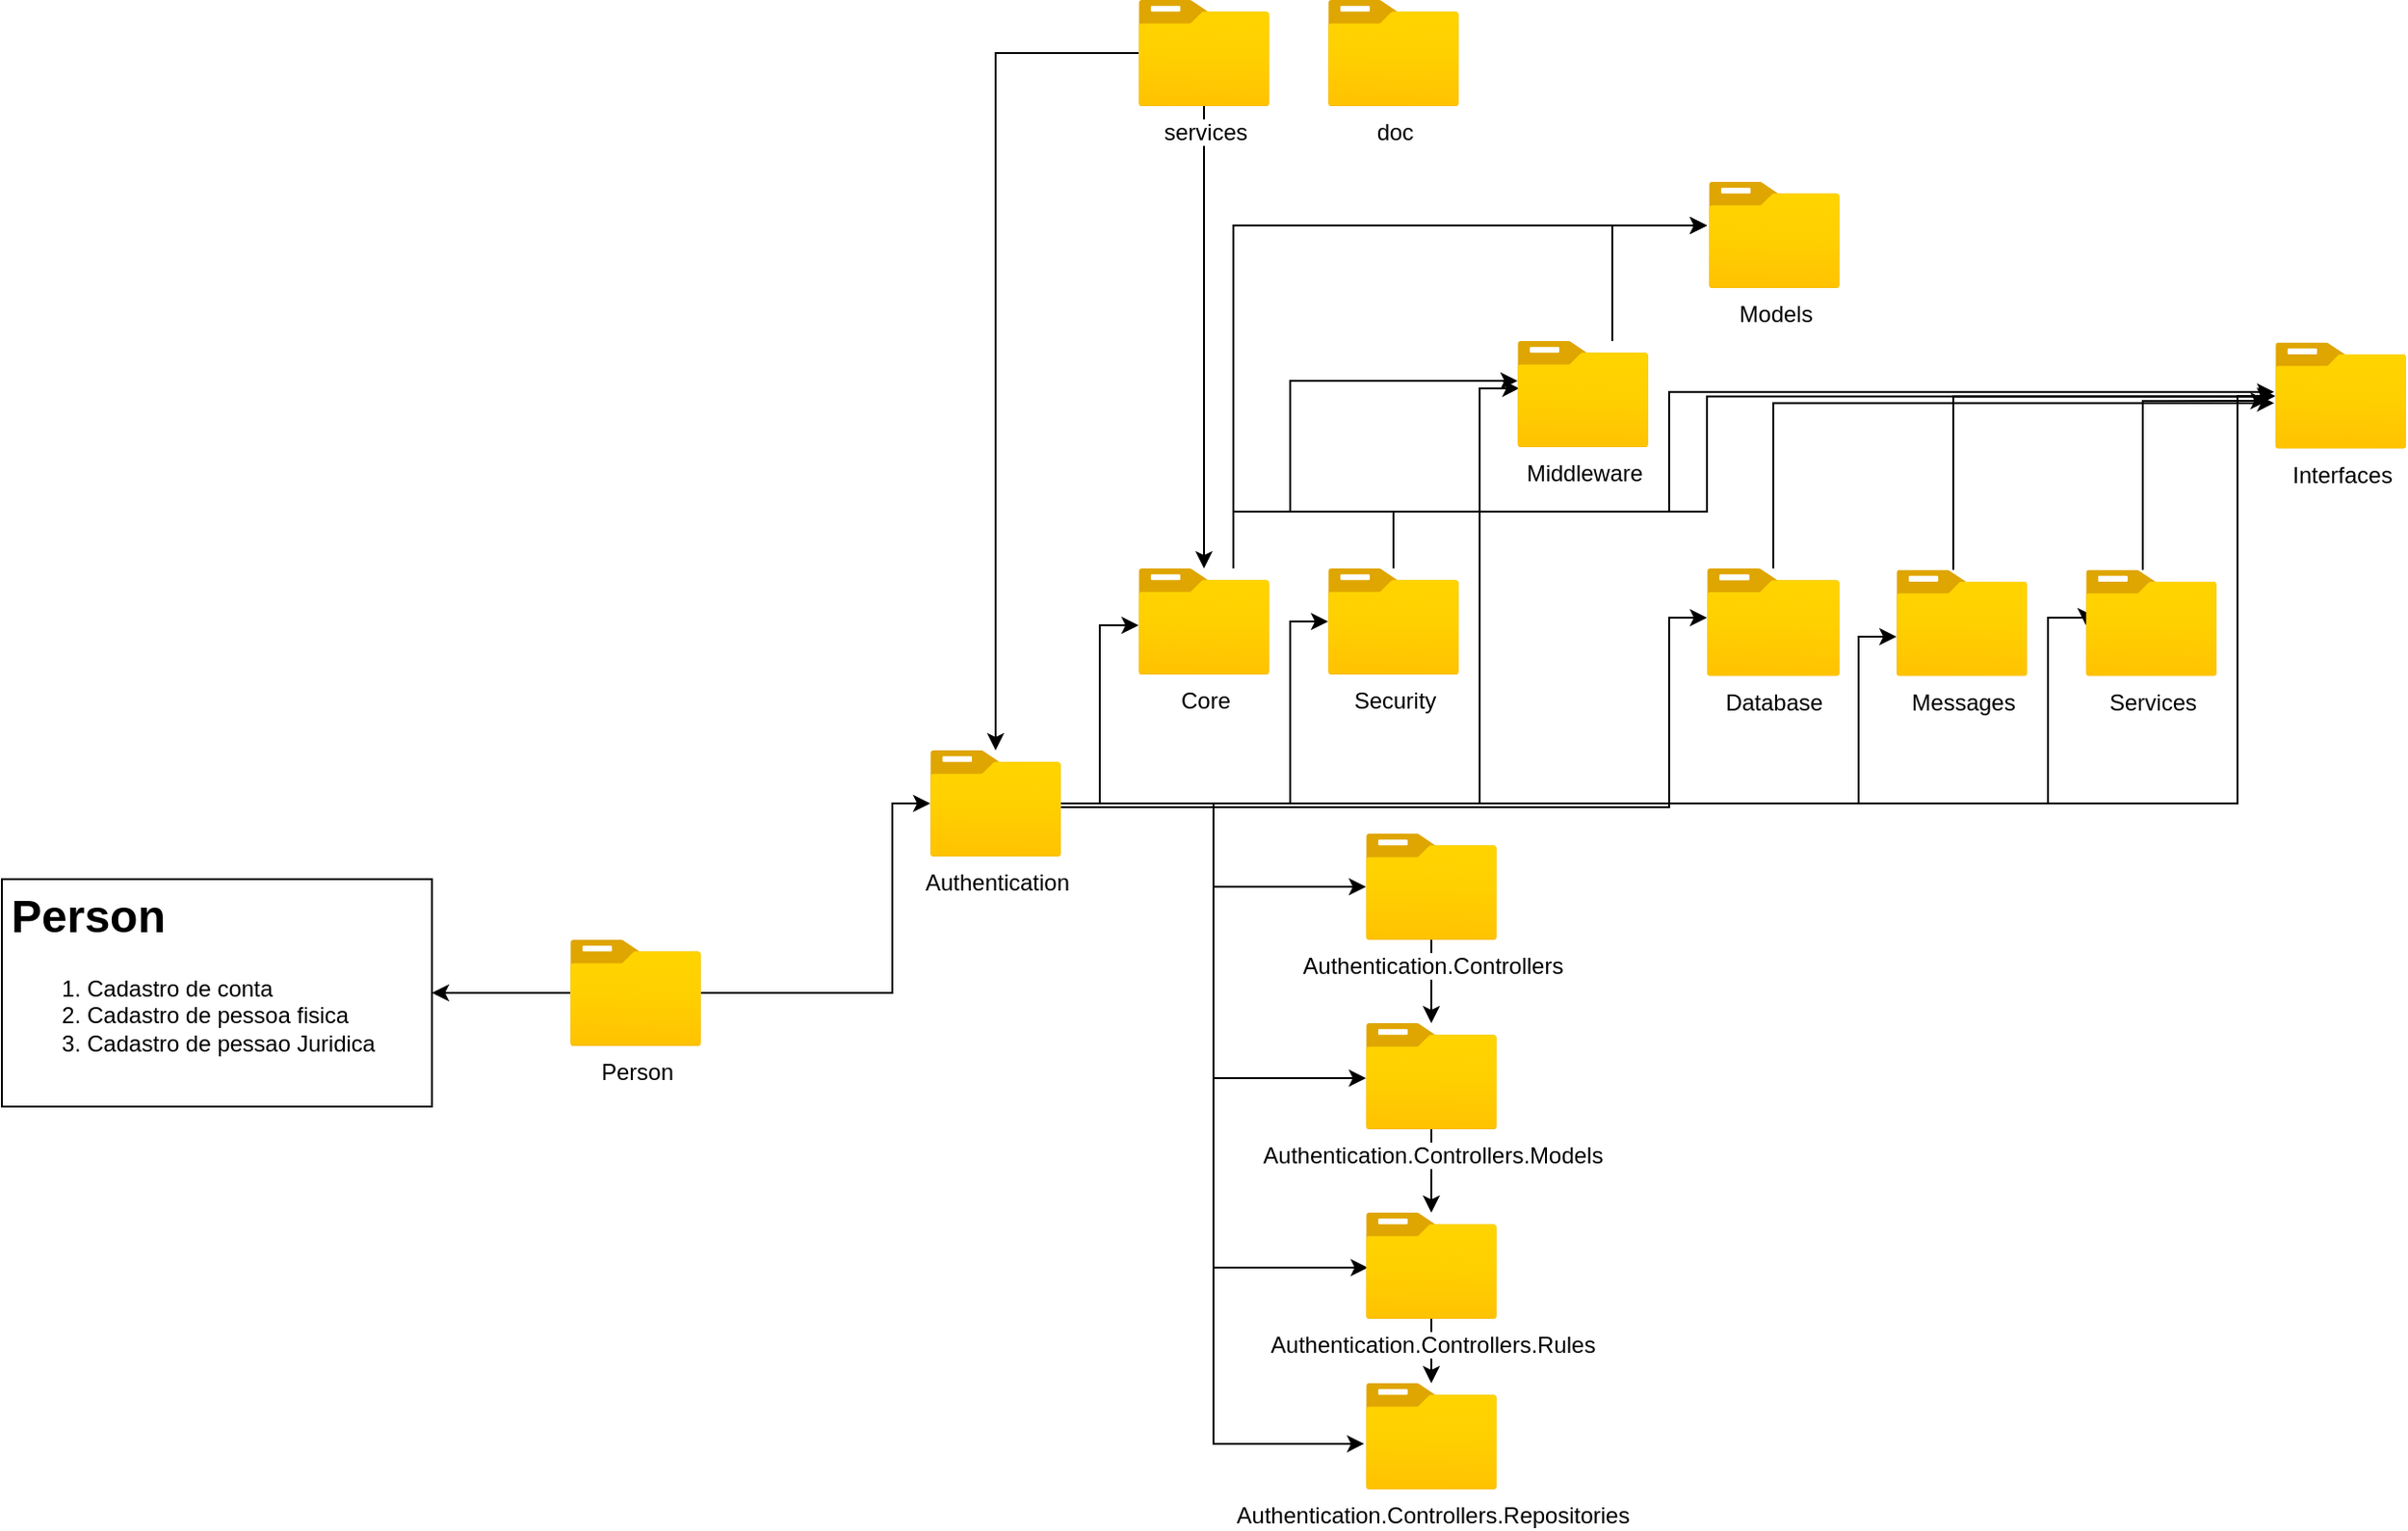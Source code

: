 <mxfile version="21.1.2" type="device">
  <diagram name="Página-1" id="8lO5YuwHTe5ZWZncJy4n">
    <mxGraphModel dx="2261" dy="836" grid="1" gridSize="10" guides="1" tooltips="1" connect="1" arrows="1" fold="1" page="1" pageScale="1" pageWidth="827" pageHeight="1169" math="0" shadow="0">
      <root>
        <mxCell id="0" />
        <mxCell id="1" parent="0" />
        <mxCell id="NFcyPa3k-HNz7s-iys9D-1" value="doc" style="image;aspect=fixed;html=1;points=[];align=center;fontSize=12;image=img/lib/azure2/general/Folder_Blank.svg;" parent="1" vertex="1">
          <mxGeometry x="250" y="160" width="69" height="56.0" as="geometry" />
        </mxCell>
        <mxCell id="NFcyPa3k-HNz7s-iys9D-4" style="edgeStyle=orthogonalEdgeStyle;rounded=0;orthogonalLoop=1;jettySize=auto;html=1;" parent="1" source="NFcyPa3k-HNz7s-iys9D-2" target="NFcyPa3k-HNz7s-iys9D-3" edge="1">
          <mxGeometry relative="1" as="geometry" />
        </mxCell>
        <mxCell id="NFcyPa3k-HNz7s-iys9D-6" style="edgeStyle=orthogonalEdgeStyle;rounded=0;orthogonalLoop=1;jettySize=auto;html=1;" parent="1" source="NFcyPa3k-HNz7s-iys9D-2" target="NFcyPa3k-HNz7s-iys9D-5" edge="1">
          <mxGeometry relative="1" as="geometry" />
        </mxCell>
        <mxCell id="NFcyPa3k-HNz7s-iys9D-2" value="services&lt;br&gt;" style="image;aspect=fixed;html=1;points=[];align=center;fontSize=12;image=img/lib/azure2/general/Folder_Blank.svg;" parent="1" vertex="1">
          <mxGeometry x="150" y="160" width="69" height="56.0" as="geometry" />
        </mxCell>
        <mxCell id="NFcyPa3k-HNz7s-iys9D-10" style="edgeStyle=orthogonalEdgeStyle;rounded=0;orthogonalLoop=1;jettySize=auto;html=1;entryX=0;entryY=0.536;entryDx=0;entryDy=0;entryPerimeter=0;" parent="1" source="NFcyPa3k-HNz7s-iys9D-3" target="NFcyPa3k-HNz7s-iys9D-5" edge="1">
          <mxGeometry relative="1" as="geometry" />
        </mxCell>
        <mxCell id="NFcyPa3k-HNz7s-iys9D-15" style="edgeStyle=orthogonalEdgeStyle;rounded=0;orthogonalLoop=1;jettySize=auto;html=1;" parent="1" source="NFcyPa3k-HNz7s-iys9D-3" target="NFcyPa3k-HNz7s-iys9D-12" edge="1">
          <mxGeometry relative="1" as="geometry">
            <Array as="points">
              <mxPoint x="230" y="584" />
              <mxPoint x="230" y="488" />
            </Array>
          </mxGeometry>
        </mxCell>
        <mxCell id="NFcyPa3k-HNz7s-iys9D-16" style="edgeStyle=orthogonalEdgeStyle;rounded=0;orthogonalLoop=1;jettySize=auto;html=1;entryX=0.014;entryY=0.446;entryDx=0;entryDy=0;entryPerimeter=0;" parent="1" source="NFcyPa3k-HNz7s-iys9D-3" target="NFcyPa3k-HNz7s-iys9D-13" edge="1">
          <mxGeometry relative="1" as="geometry">
            <Array as="points">
              <mxPoint x="330" y="584" />
              <mxPoint x="330" y="365" />
            </Array>
          </mxGeometry>
        </mxCell>
        <mxCell id="NFcyPa3k-HNz7s-iys9D-17" style="edgeStyle=orthogonalEdgeStyle;rounded=0;orthogonalLoop=1;jettySize=auto;html=1;" parent="1" source="NFcyPa3k-HNz7s-iys9D-3" target="NFcyPa3k-HNz7s-iys9D-14" edge="1">
          <mxGeometry relative="1" as="geometry">
            <Array as="points">
              <mxPoint x="430" y="586" />
              <mxPoint x="430" y="486" />
            </Array>
          </mxGeometry>
        </mxCell>
        <mxCell id="NFcyPa3k-HNz7s-iys9D-19" style="edgeStyle=orthogonalEdgeStyle;rounded=0;orthogonalLoop=1;jettySize=auto;html=1;" parent="1" source="NFcyPa3k-HNz7s-iys9D-3" target="NFcyPa3k-HNz7s-iys9D-18" edge="1">
          <mxGeometry relative="1" as="geometry">
            <Array as="points">
              <mxPoint x="530" y="584" />
              <mxPoint x="530" y="496" />
            </Array>
          </mxGeometry>
        </mxCell>
        <mxCell id="NFcyPa3k-HNz7s-iys9D-21" style="edgeStyle=orthogonalEdgeStyle;rounded=0;orthogonalLoop=1;jettySize=auto;html=1;entryX=0;entryY=0.521;entryDx=0;entryDy=0;entryPerimeter=0;" parent="1" source="NFcyPa3k-HNz7s-iys9D-3" target="NFcyPa3k-HNz7s-iys9D-20" edge="1">
          <mxGeometry relative="1" as="geometry">
            <Array as="points">
              <mxPoint x="630" y="584" />
              <mxPoint x="630" y="486" />
              <mxPoint x="650" y="486" />
            </Array>
          </mxGeometry>
        </mxCell>
        <mxCell id="NFcyPa3k-HNz7s-iys9D-23" style="edgeStyle=orthogonalEdgeStyle;rounded=0;orthogonalLoop=1;jettySize=auto;html=1;" parent="1" source="NFcyPa3k-HNz7s-iys9D-3" target="NFcyPa3k-HNz7s-iys9D-22" edge="1">
          <mxGeometry relative="1" as="geometry">
            <Array as="points">
              <mxPoint x="730" y="584" />
              <mxPoint x="730" y="369" />
            </Array>
          </mxGeometry>
        </mxCell>
        <mxCell id="GOYX5EDtx_cM4cTwW8gm-10" style="edgeStyle=orthogonalEdgeStyle;rounded=0;orthogonalLoop=1;jettySize=auto;html=1;" parent="1" source="NFcyPa3k-HNz7s-iys9D-3" target="GOYX5EDtx_cM4cTwW8gm-1" edge="1">
          <mxGeometry relative="1" as="geometry" />
        </mxCell>
        <mxCell id="GOYX5EDtx_cM4cTwW8gm-11" style="edgeStyle=orthogonalEdgeStyle;rounded=0;orthogonalLoop=1;jettySize=auto;html=1;entryX=0;entryY=0.518;entryDx=0;entryDy=0;entryPerimeter=0;" parent="1" source="NFcyPa3k-HNz7s-iys9D-3" target="GOYX5EDtx_cM4cTwW8gm-2" edge="1">
          <mxGeometry relative="1" as="geometry" />
        </mxCell>
        <mxCell id="GOYX5EDtx_cM4cTwW8gm-12" style="edgeStyle=orthogonalEdgeStyle;rounded=0;orthogonalLoop=1;jettySize=auto;html=1;entryX=0.014;entryY=0.518;entryDx=0;entryDy=0;entryPerimeter=0;" parent="1" source="NFcyPa3k-HNz7s-iys9D-3" target="GOYX5EDtx_cM4cTwW8gm-4" edge="1">
          <mxGeometry relative="1" as="geometry" />
        </mxCell>
        <mxCell id="GOYX5EDtx_cM4cTwW8gm-13" style="edgeStyle=orthogonalEdgeStyle;rounded=0;orthogonalLoop=1;jettySize=auto;html=1;entryX=-0.014;entryY=0.571;entryDx=0;entryDy=0;entryPerimeter=0;" parent="1" source="NFcyPa3k-HNz7s-iys9D-3" target="GOYX5EDtx_cM4cTwW8gm-3" edge="1">
          <mxGeometry relative="1" as="geometry" />
        </mxCell>
        <mxCell id="NFcyPa3k-HNz7s-iys9D-3" value="Authentication" style="image;aspect=fixed;html=1;points=[];align=center;fontSize=12;image=img/lib/azure2/general/Folder_Blank.svg;" parent="1" vertex="1">
          <mxGeometry x="40" y="556" width="69" height="56.0" as="geometry" />
        </mxCell>
        <mxCell id="NFcyPa3k-HNz7s-iys9D-30" style="edgeStyle=orthogonalEdgeStyle;rounded=0;orthogonalLoop=1;jettySize=auto;html=1;" parent="1" source="NFcyPa3k-HNz7s-iys9D-5" edge="1">
          <mxGeometry relative="1" as="geometry">
            <mxPoint x="350" y="361" as="targetPoint" />
            <Array as="points">
              <mxPoint x="200" y="430" />
              <mxPoint x="230" y="430" />
              <mxPoint x="230" y="361" />
            </Array>
          </mxGeometry>
        </mxCell>
        <mxCell id="NFcyPa3k-HNz7s-iys9D-31" style="edgeStyle=orthogonalEdgeStyle;rounded=0;orthogonalLoop=1;jettySize=auto;html=1;entryX=-0.009;entryY=0.465;entryDx=0;entryDy=0;entryPerimeter=0;" parent="1" source="NFcyPa3k-HNz7s-iys9D-5" target="NFcyPa3k-HNz7s-iys9D-22" edge="1">
          <mxGeometry relative="1" as="geometry">
            <Array as="points">
              <mxPoint x="200" y="430" />
              <mxPoint x="430" y="430" />
              <mxPoint x="430" y="367" />
            </Array>
          </mxGeometry>
        </mxCell>
        <mxCell id="NFcyPa3k-HNz7s-iys9D-38" style="edgeStyle=orthogonalEdgeStyle;rounded=0;orthogonalLoop=1;jettySize=auto;html=1;entryX=-0.014;entryY=0.411;entryDx=0;entryDy=0;entryPerimeter=0;" parent="1" source="NFcyPa3k-HNz7s-iys9D-5" target="NFcyPa3k-HNz7s-iys9D-36" edge="1">
          <mxGeometry relative="1" as="geometry">
            <Array as="points">
              <mxPoint x="200" y="279" />
            </Array>
          </mxGeometry>
        </mxCell>
        <mxCell id="NFcyPa3k-HNz7s-iys9D-5" value="Core" style="image;aspect=fixed;html=1;points=[];align=center;fontSize=12;image=img/lib/azure2/general/Folder_Blank.svg;" parent="1" vertex="1">
          <mxGeometry x="150" y="460" width="69" height="56.0" as="geometry" />
        </mxCell>
        <mxCell id="P1XpFhATYW40sHaKly3C-1" style="edgeStyle=orthogonalEdgeStyle;rounded=0;orthogonalLoop=1;jettySize=auto;html=1;" edge="1" parent="1" source="NFcyPa3k-HNz7s-iys9D-7" target="P1XpFhATYW40sHaKly3C-2">
          <mxGeometry relative="1" as="geometry">
            <mxPoint x="-270" y="684" as="targetPoint" />
          </mxGeometry>
        </mxCell>
        <mxCell id="P1XpFhATYW40sHaKly3C-3" style="edgeStyle=orthogonalEdgeStyle;rounded=0;orthogonalLoop=1;jettySize=auto;html=1;" edge="1" parent="1" source="NFcyPa3k-HNz7s-iys9D-7" target="NFcyPa3k-HNz7s-iys9D-3">
          <mxGeometry relative="1" as="geometry">
            <Array as="points">
              <mxPoint x="20" y="684" />
              <mxPoint x="20" y="584" />
            </Array>
          </mxGeometry>
        </mxCell>
        <mxCell id="NFcyPa3k-HNz7s-iys9D-7" value="Person" style="image;aspect=fixed;html=1;points=[];align=center;fontSize=12;image=img/lib/azure2/general/Folder_Blank.svg;" parent="1" vertex="1">
          <mxGeometry x="-150" y="656" width="69" height="56.0" as="geometry" />
        </mxCell>
        <mxCell id="NFcyPa3k-HNz7s-iys9D-32" style="edgeStyle=orthogonalEdgeStyle;rounded=0;orthogonalLoop=1;jettySize=auto;html=1;entryX=-0.009;entryY=0.507;entryDx=0;entryDy=0;entryPerimeter=0;" parent="1" source="NFcyPa3k-HNz7s-iys9D-12" target="NFcyPa3k-HNz7s-iys9D-22" edge="1">
          <mxGeometry relative="1" as="geometry">
            <Array as="points">
              <mxPoint x="285" y="430" />
              <mxPoint x="450" y="430" />
              <mxPoint x="450" y="369" />
            </Array>
          </mxGeometry>
        </mxCell>
        <mxCell id="NFcyPa3k-HNz7s-iys9D-12" value="Security" style="image;aspect=fixed;html=1;points=[];align=center;fontSize=12;image=img/lib/azure2/general/Folder_Blank.svg;" parent="1" vertex="1">
          <mxGeometry x="250" y="460" width="69" height="56.0" as="geometry" />
        </mxCell>
        <mxCell id="NFcyPa3k-HNz7s-iys9D-37" style="edgeStyle=orthogonalEdgeStyle;rounded=0;orthogonalLoop=1;jettySize=auto;html=1;entryX=-0.014;entryY=0.411;entryDx=0;entryDy=0;entryPerimeter=0;" parent="1" source="NFcyPa3k-HNz7s-iys9D-13" target="NFcyPa3k-HNz7s-iys9D-36" edge="1">
          <mxGeometry relative="1" as="geometry">
            <Array as="points">
              <mxPoint x="400" y="279" />
            </Array>
          </mxGeometry>
        </mxCell>
        <mxCell id="NFcyPa3k-HNz7s-iys9D-13" value="Middleware&lt;br&gt;" style="image;aspect=fixed;html=1;points=[];align=center;fontSize=12;image=img/lib/azure2/general/Folder_Blank.svg;" parent="1" vertex="1">
          <mxGeometry x="350" y="340" width="69" height="56.0" as="geometry" />
        </mxCell>
        <mxCell id="NFcyPa3k-HNz7s-iys9D-33" style="edgeStyle=orthogonalEdgeStyle;rounded=0;orthogonalLoop=1;jettySize=auto;html=1;entryX=-0.009;entryY=0.57;entryDx=0;entryDy=0;entryPerimeter=0;" parent="1" source="NFcyPa3k-HNz7s-iys9D-14" target="NFcyPa3k-HNz7s-iys9D-22" edge="1">
          <mxGeometry relative="1" as="geometry">
            <Array as="points">
              <mxPoint x="485" y="373" />
            </Array>
          </mxGeometry>
        </mxCell>
        <mxCell id="NFcyPa3k-HNz7s-iys9D-14" value="Database&lt;br&gt;" style="image;aspect=fixed;html=1;points=[];align=center;fontSize=12;image=img/lib/azure2/general/Folder_Blank.svg;" parent="1" vertex="1">
          <mxGeometry x="450" y="460" width="70" height="56.81" as="geometry" />
        </mxCell>
        <mxCell id="NFcyPa3k-HNz7s-iys9D-34" style="edgeStyle=orthogonalEdgeStyle;rounded=0;orthogonalLoop=1;jettySize=auto;html=1;entryX=-0.009;entryY=0.507;entryDx=0;entryDy=0;entryPerimeter=0;" parent="1" source="NFcyPa3k-HNz7s-iys9D-18" target="NFcyPa3k-HNz7s-iys9D-22" edge="1">
          <mxGeometry relative="1" as="geometry">
            <Array as="points">
              <mxPoint x="580" y="369" />
            </Array>
          </mxGeometry>
        </mxCell>
        <mxCell id="NFcyPa3k-HNz7s-iys9D-18" value="Messages" style="image;aspect=fixed;html=1;points=[];align=center;fontSize=12;image=img/lib/azure2/general/Folder_Blank.svg;" parent="1" vertex="1">
          <mxGeometry x="550" y="460.81" width="69" height="56.0" as="geometry" />
        </mxCell>
        <mxCell id="NFcyPa3k-HNz7s-iys9D-35" style="edgeStyle=orthogonalEdgeStyle;rounded=0;orthogonalLoop=1;jettySize=auto;html=1;entryX=-0.06;entryY=0.549;entryDx=0;entryDy=0;entryPerimeter=0;" parent="1" source="NFcyPa3k-HNz7s-iys9D-20" target="NFcyPa3k-HNz7s-iys9D-22" edge="1">
          <mxGeometry relative="1" as="geometry">
            <Array as="points">
              <mxPoint x="680" y="372" />
            </Array>
          </mxGeometry>
        </mxCell>
        <mxCell id="NFcyPa3k-HNz7s-iys9D-20" value="Services" style="image;aspect=fixed;html=1;points=[];align=center;fontSize=12;image=img/lib/azure2/general/Folder_Blank.svg;" parent="1" vertex="1">
          <mxGeometry x="650" y="460.81" width="69" height="56.0" as="geometry" />
        </mxCell>
        <mxCell id="NFcyPa3k-HNz7s-iys9D-22" value="Interfaces" style="image;aspect=fixed;html=1;points=[];align=center;fontSize=12;image=img/lib/azure2/general/Folder_Blank.svg;" parent="1" vertex="1">
          <mxGeometry x="750" y="340.81" width="69" height="56.0" as="geometry" />
        </mxCell>
        <mxCell id="NFcyPa3k-HNz7s-iys9D-36" value="Models" style="image;aspect=fixed;html=1;points=[];align=center;fontSize=12;image=img/lib/azure2/general/Folder_Blank.svg;" parent="1" vertex="1">
          <mxGeometry x="451" y="256" width="69" height="56.0" as="geometry" />
        </mxCell>
        <mxCell id="GOYX5EDtx_cM4cTwW8gm-7" style="edgeStyle=orthogonalEdgeStyle;rounded=0;orthogonalLoop=1;jettySize=auto;html=1;" parent="1" source="GOYX5EDtx_cM4cTwW8gm-1" target="GOYX5EDtx_cM4cTwW8gm-2" edge="1">
          <mxGeometry relative="1" as="geometry" />
        </mxCell>
        <mxCell id="GOYX5EDtx_cM4cTwW8gm-1" value="Authentication.Controllers" style="image;aspect=fixed;html=1;points=[];align=center;fontSize=12;image=img/lib/azure2/general/Folder_Blank.svg;" parent="1" vertex="1">
          <mxGeometry x="270" y="600" width="69" height="56.0" as="geometry" />
        </mxCell>
        <mxCell id="GOYX5EDtx_cM4cTwW8gm-8" style="edgeStyle=orthogonalEdgeStyle;rounded=0;orthogonalLoop=1;jettySize=auto;html=1;" parent="1" source="GOYX5EDtx_cM4cTwW8gm-2" target="GOYX5EDtx_cM4cTwW8gm-4" edge="1">
          <mxGeometry relative="1" as="geometry" />
        </mxCell>
        <mxCell id="GOYX5EDtx_cM4cTwW8gm-2" value="Authentication.Controllers.Models" style="image;aspect=fixed;html=1;points=[];align=center;fontSize=12;image=img/lib/azure2/general/Folder_Blank.svg;" parent="1" vertex="1">
          <mxGeometry x="270" y="700" width="69" height="56.0" as="geometry" />
        </mxCell>
        <mxCell id="GOYX5EDtx_cM4cTwW8gm-3" value="Authentication.Controllers.Repositories" style="image;aspect=fixed;html=1;points=[];align=center;fontSize=12;image=img/lib/azure2/general/Folder_Blank.svg;" parent="1" vertex="1">
          <mxGeometry x="270" y="890" width="69" height="56.0" as="geometry" />
        </mxCell>
        <mxCell id="GOYX5EDtx_cM4cTwW8gm-9" style="edgeStyle=orthogonalEdgeStyle;rounded=0;orthogonalLoop=1;jettySize=auto;html=1;" parent="1" source="GOYX5EDtx_cM4cTwW8gm-4" target="GOYX5EDtx_cM4cTwW8gm-3" edge="1">
          <mxGeometry relative="1" as="geometry" />
        </mxCell>
        <mxCell id="GOYX5EDtx_cM4cTwW8gm-4" value="Authentication.Controllers.Rules" style="image;aspect=fixed;html=1;points=[];align=center;fontSize=12;image=img/lib/azure2/general/Folder_Blank.svg;" parent="1" vertex="1">
          <mxGeometry x="270" y="800" width="69" height="56.0" as="geometry" />
        </mxCell>
        <mxCell id="P1XpFhATYW40sHaKly3C-2" value="&lt;h1&gt;Person&lt;/h1&gt;&lt;p&gt;&lt;/p&gt;&lt;ol&gt;&lt;li&gt;Cadastro de conta&lt;br&gt;&lt;/li&gt;&lt;li&gt;Cadastro de pessoa fisica&lt;/li&gt;&lt;li&gt;Cadastro de pessao Juridica&lt;/li&gt;&lt;/ol&gt;&lt;p&gt;&lt;/p&gt;" style="text;html=1;strokeColor=default;fillColor=none;spacing=5;spacingTop=-20;whiteSpace=wrap;overflow=hidden;rounded=0;" vertex="1" parent="1">
          <mxGeometry x="-450" y="624" width="227" height="120" as="geometry" />
        </mxCell>
      </root>
    </mxGraphModel>
  </diagram>
</mxfile>
